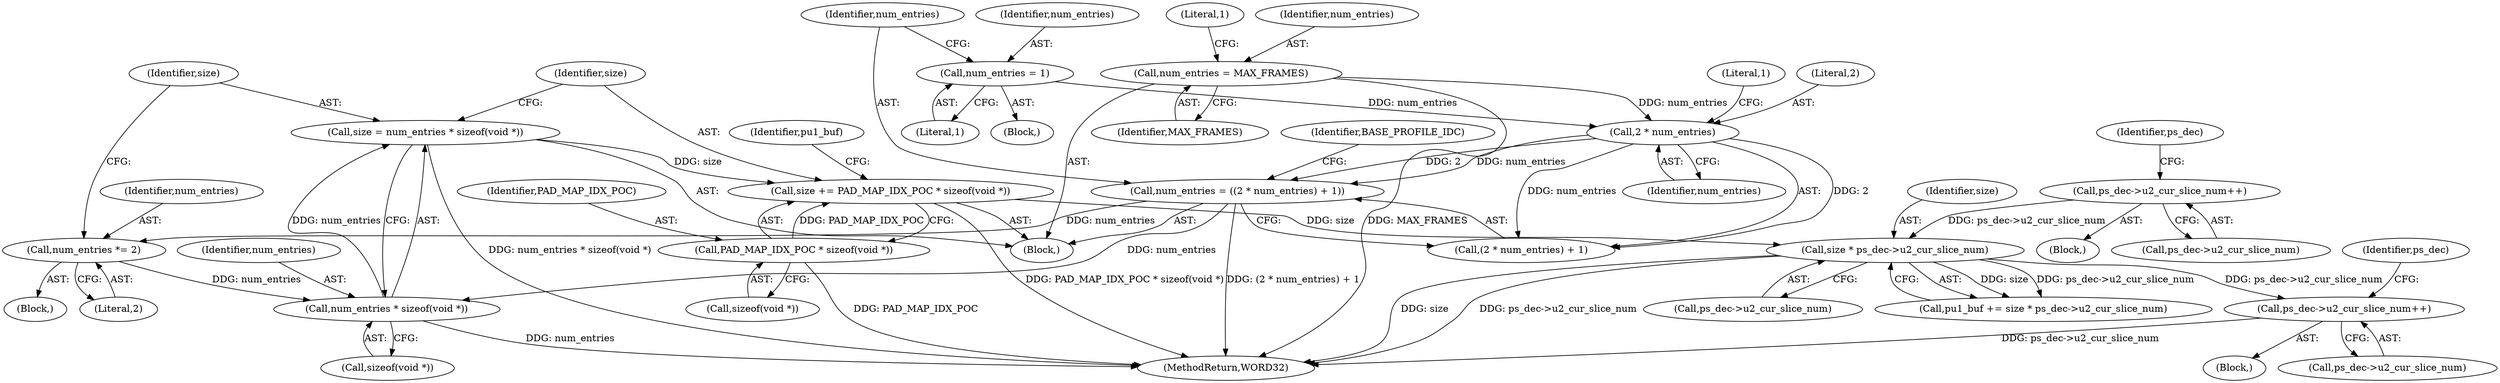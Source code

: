 digraph "0_Android_a78887bcffbc2995cf9ed72e0697acf560875e9e_1@pointer" {
"1001318" [label="(Call,ps_dec->u2_cur_slice_num++)"];
"1000820" [label="(Call,size * ps_dec->u2_cur_slice_num)"];
"1000805" [label="(Call,size += PAD_MAP_IDX_POC * sizeof(void *))"];
"1000807" [label="(Call,PAD_MAP_IDX_POC * sizeof(void *))"];
"1000799" [label="(Call,size = num_entries * sizeof(void *))"];
"1000801" [label="(Call,num_entries * sizeof(void *))"];
"1000780" [label="(Call,num_entries = ((2 * num_entries) + 1))"];
"1000783" [label="(Call,2 * num_entries)"];
"1000759" [label="(Call,num_entries = MAX_FRAMES)"];
"1000777" [label="(Call,num_entries = 1)"];
"1000796" [label="(Call,num_entries *= 2)"];
"1000720" [label="(Call,ps_dec->u2_cur_slice_num++)"];
"1000761" [label="(Identifier,MAX_FRAMES)"];
"1000807" [label="(Call,PAD_MAP_IDX_POC * sizeof(void *))"];
"1000785" [label="(Identifier,num_entries)"];
"1000797" [label="(Identifier,num_entries)"];
"1000781" [label="(Identifier,num_entries)"];
"1000726" [label="(Identifier,ps_dec)"];
"1000776" [label="(Block,)"];
"1000519" [label="(Block,)"];
"1000778" [label="(Identifier,num_entries)"];
"1000809" [label="(Call,sizeof(void *))"];
"1000786" [label="(Literal,1)"];
"1001313" [label="(Block,)"];
"1000822" [label="(Call,ps_dec->u2_cur_slice_num)"];
"1000796" [label="(Call,num_entries *= 2)"];
"1000777" [label="(Call,num_entries = 1)"];
"1000798" [label="(Literal,2)"];
"1000780" [label="(Call,num_entries = ((2 * num_entries) + 1))"];
"1001318" [label="(Call,ps_dec->u2_cur_slice_num++)"];
"1000784" [label="(Literal,2)"];
"1000765" [label="(Literal,1)"];
"1000800" [label="(Identifier,size)"];
"1000759" [label="(Call,num_entries = MAX_FRAMES)"];
"1000803" [label="(Call,sizeof(void *))"];
"1001324" [label="(Identifier,ps_dec)"];
"1000821" [label="(Identifier,size)"];
"1000760" [label="(Identifier,num_entries)"];
"1000818" [label="(Call,pu1_buf += size * ps_dec->u2_cur_slice_num)"];
"1000802" [label="(Identifier,num_entries)"];
"1001356" [label="(MethodReturn,WORD32)"];
"1000779" [label="(Literal,1)"];
"1001319" [label="(Call,ps_dec->u2_cur_slice_num)"];
"1000721" [label="(Call,ps_dec->u2_cur_slice_num)"];
"1000812" [label="(Identifier,pu1_buf)"];
"1000789" [label="(Identifier,BASE_PROFILE_IDC)"];
"1000805" [label="(Call,size += PAD_MAP_IDX_POC * sizeof(void *))"];
"1000801" [label="(Call,num_entries * sizeof(void *))"];
"1000720" [label="(Call,ps_dec->u2_cur_slice_num++)"];
"1000783" [label="(Call,2 * num_entries)"];
"1000799" [label="(Call,size = num_entries * sizeof(void *))"];
"1000782" [label="(Call,(2 * num_entries) + 1)"];
"1000795" [label="(Block,)"];
"1000755" [label="(Block,)"];
"1000820" [label="(Call,size * ps_dec->u2_cur_slice_num)"];
"1000806" [label="(Identifier,size)"];
"1000808" [label="(Identifier,PAD_MAP_IDX_POC)"];
"1001318" -> "1001313"  [label="AST: "];
"1001318" -> "1001319"  [label="CFG: "];
"1001319" -> "1001318"  [label="AST: "];
"1001324" -> "1001318"  [label="CFG: "];
"1001318" -> "1001356"  [label="DDG: ps_dec->u2_cur_slice_num"];
"1000820" -> "1001318"  [label="DDG: ps_dec->u2_cur_slice_num"];
"1000820" -> "1000818"  [label="AST: "];
"1000820" -> "1000822"  [label="CFG: "];
"1000821" -> "1000820"  [label="AST: "];
"1000822" -> "1000820"  [label="AST: "];
"1000818" -> "1000820"  [label="CFG: "];
"1000820" -> "1001356"  [label="DDG: ps_dec->u2_cur_slice_num"];
"1000820" -> "1001356"  [label="DDG: size"];
"1000820" -> "1000818"  [label="DDG: size"];
"1000820" -> "1000818"  [label="DDG: ps_dec->u2_cur_slice_num"];
"1000805" -> "1000820"  [label="DDG: size"];
"1000720" -> "1000820"  [label="DDG: ps_dec->u2_cur_slice_num"];
"1000805" -> "1000755"  [label="AST: "];
"1000805" -> "1000807"  [label="CFG: "];
"1000806" -> "1000805"  [label="AST: "];
"1000807" -> "1000805"  [label="AST: "];
"1000812" -> "1000805"  [label="CFG: "];
"1000805" -> "1001356"  [label="DDG: PAD_MAP_IDX_POC * sizeof(void *)"];
"1000807" -> "1000805"  [label="DDG: PAD_MAP_IDX_POC"];
"1000799" -> "1000805"  [label="DDG: size"];
"1000807" -> "1000809"  [label="CFG: "];
"1000808" -> "1000807"  [label="AST: "];
"1000809" -> "1000807"  [label="AST: "];
"1000807" -> "1001356"  [label="DDG: PAD_MAP_IDX_POC"];
"1000799" -> "1000755"  [label="AST: "];
"1000799" -> "1000801"  [label="CFG: "];
"1000800" -> "1000799"  [label="AST: "];
"1000801" -> "1000799"  [label="AST: "];
"1000806" -> "1000799"  [label="CFG: "];
"1000799" -> "1001356"  [label="DDG: num_entries * sizeof(void *)"];
"1000801" -> "1000799"  [label="DDG: num_entries"];
"1000801" -> "1000803"  [label="CFG: "];
"1000802" -> "1000801"  [label="AST: "];
"1000803" -> "1000801"  [label="AST: "];
"1000801" -> "1001356"  [label="DDG: num_entries"];
"1000780" -> "1000801"  [label="DDG: num_entries"];
"1000796" -> "1000801"  [label="DDG: num_entries"];
"1000780" -> "1000755"  [label="AST: "];
"1000780" -> "1000782"  [label="CFG: "];
"1000781" -> "1000780"  [label="AST: "];
"1000782" -> "1000780"  [label="AST: "];
"1000789" -> "1000780"  [label="CFG: "];
"1000780" -> "1001356"  [label="DDG: (2 * num_entries) + 1"];
"1000783" -> "1000780"  [label="DDG: 2"];
"1000783" -> "1000780"  [label="DDG: num_entries"];
"1000780" -> "1000796"  [label="DDG: num_entries"];
"1000783" -> "1000782"  [label="AST: "];
"1000783" -> "1000785"  [label="CFG: "];
"1000784" -> "1000783"  [label="AST: "];
"1000785" -> "1000783"  [label="AST: "];
"1000786" -> "1000783"  [label="CFG: "];
"1000783" -> "1000782"  [label="DDG: 2"];
"1000783" -> "1000782"  [label="DDG: num_entries"];
"1000759" -> "1000783"  [label="DDG: num_entries"];
"1000777" -> "1000783"  [label="DDG: num_entries"];
"1000759" -> "1000755"  [label="AST: "];
"1000759" -> "1000761"  [label="CFG: "];
"1000760" -> "1000759"  [label="AST: "];
"1000761" -> "1000759"  [label="AST: "];
"1000765" -> "1000759"  [label="CFG: "];
"1000759" -> "1001356"  [label="DDG: MAX_FRAMES"];
"1000777" -> "1000776"  [label="AST: "];
"1000777" -> "1000779"  [label="CFG: "];
"1000778" -> "1000777"  [label="AST: "];
"1000779" -> "1000777"  [label="AST: "];
"1000781" -> "1000777"  [label="CFG: "];
"1000796" -> "1000795"  [label="AST: "];
"1000796" -> "1000798"  [label="CFG: "];
"1000797" -> "1000796"  [label="AST: "];
"1000798" -> "1000796"  [label="AST: "];
"1000800" -> "1000796"  [label="CFG: "];
"1000720" -> "1000519"  [label="AST: "];
"1000720" -> "1000721"  [label="CFG: "];
"1000721" -> "1000720"  [label="AST: "];
"1000726" -> "1000720"  [label="CFG: "];
}
